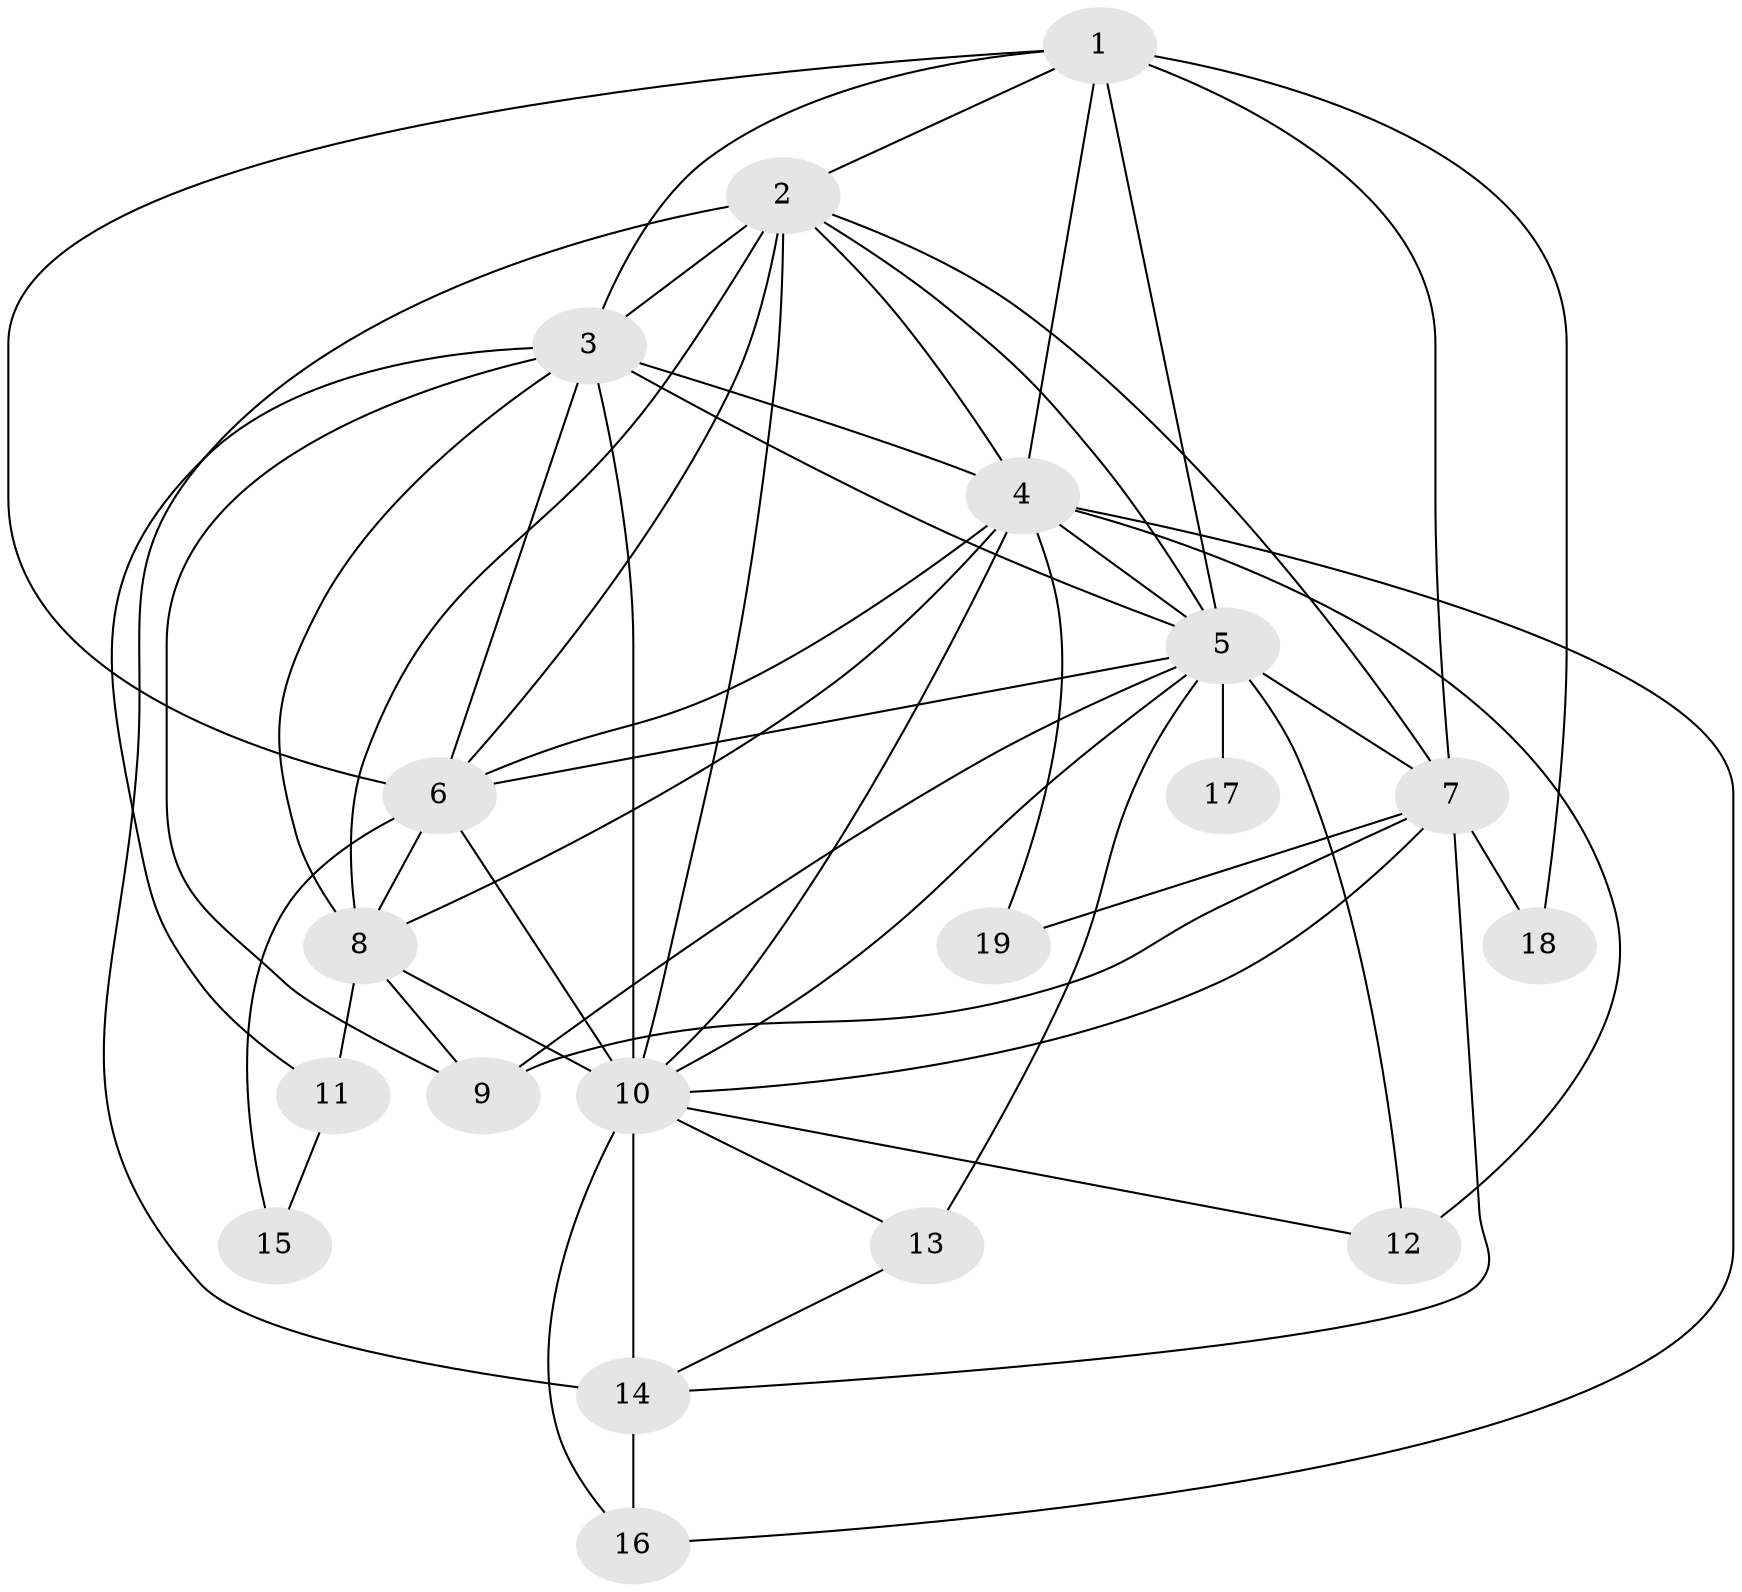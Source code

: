 // original degree distribution, {12: 0.016666666666666666, 17: 0.03333333333333333, 22: 0.016666666666666666, 15: 0.016666666666666666, 14: 0.03333333333333333, 20: 0.016666666666666666, 16: 0.016666666666666666, 23: 0.016666666666666666, 2: 0.5833333333333334, 3: 0.18333333333333332, 4: 0.05, 5: 0.016666666666666666}
// Generated by graph-tools (version 1.1) at 2025/50/03/04/25 22:50:02]
// undirected, 19 vertices, 54 edges
graph export_dot {
  node [color=gray90,style=filled];
  1;
  2;
  3;
  4;
  5;
  6;
  7;
  8;
  9;
  10;
  11;
  12;
  13;
  14;
  15;
  16;
  17;
  18;
  19;
  1 -- 2 [weight=2.0];
  1 -- 3 [weight=4.0];
  1 -- 4 [weight=4.0];
  1 -- 5 [weight=2.0];
  1 -- 6 [weight=4.0];
  1 -- 7 [weight=8.0];
  1 -- 18 [weight=1.0];
  2 -- 3 [weight=2.0];
  2 -- 4 [weight=3.0];
  2 -- 5 [weight=1.0];
  2 -- 6 [weight=2.0];
  2 -- 7 [weight=1.0];
  2 -- 8 [weight=1.0];
  2 -- 10 [weight=1.0];
  2 -- 14 [weight=4.0];
  3 -- 4 [weight=4.0];
  3 -- 5 [weight=2.0];
  3 -- 6 [weight=4.0];
  3 -- 8 [weight=1.0];
  3 -- 9 [weight=1.0];
  3 -- 10 [weight=12.0];
  3 -- 11 [weight=1.0];
  4 -- 5 [weight=3.0];
  4 -- 6 [weight=4.0];
  4 -- 8 [weight=1.0];
  4 -- 10 [weight=4.0];
  4 -- 12 [weight=2.0];
  4 -- 16 [weight=1.0];
  4 -- 19 [weight=1.0];
  5 -- 6 [weight=2.0];
  5 -- 7 [weight=3.0];
  5 -- 9 [weight=1.0];
  5 -- 10 [weight=1.0];
  5 -- 12 [weight=1.0];
  5 -- 13 [weight=2.0];
  5 -- 17 [weight=1.0];
  6 -- 8 [weight=13.0];
  6 -- 10 [weight=1.0];
  6 -- 15 [weight=1.0];
  7 -- 9 [weight=1.0];
  7 -- 10 [weight=1.0];
  7 -- 14 [weight=1.0];
  7 -- 18 [weight=1.0];
  7 -- 19 [weight=1.0];
  8 -- 9 [weight=1.0];
  8 -- 10 [weight=2.0];
  8 -- 11 [weight=1.0];
  10 -- 12 [weight=1.0];
  10 -- 13 [weight=1.0];
  10 -- 14 [weight=1.0];
  10 -- 16 [weight=1.0];
  11 -- 15 [weight=1.0];
  13 -- 14 [weight=1.0];
  14 -- 16 [weight=1.0];
}
